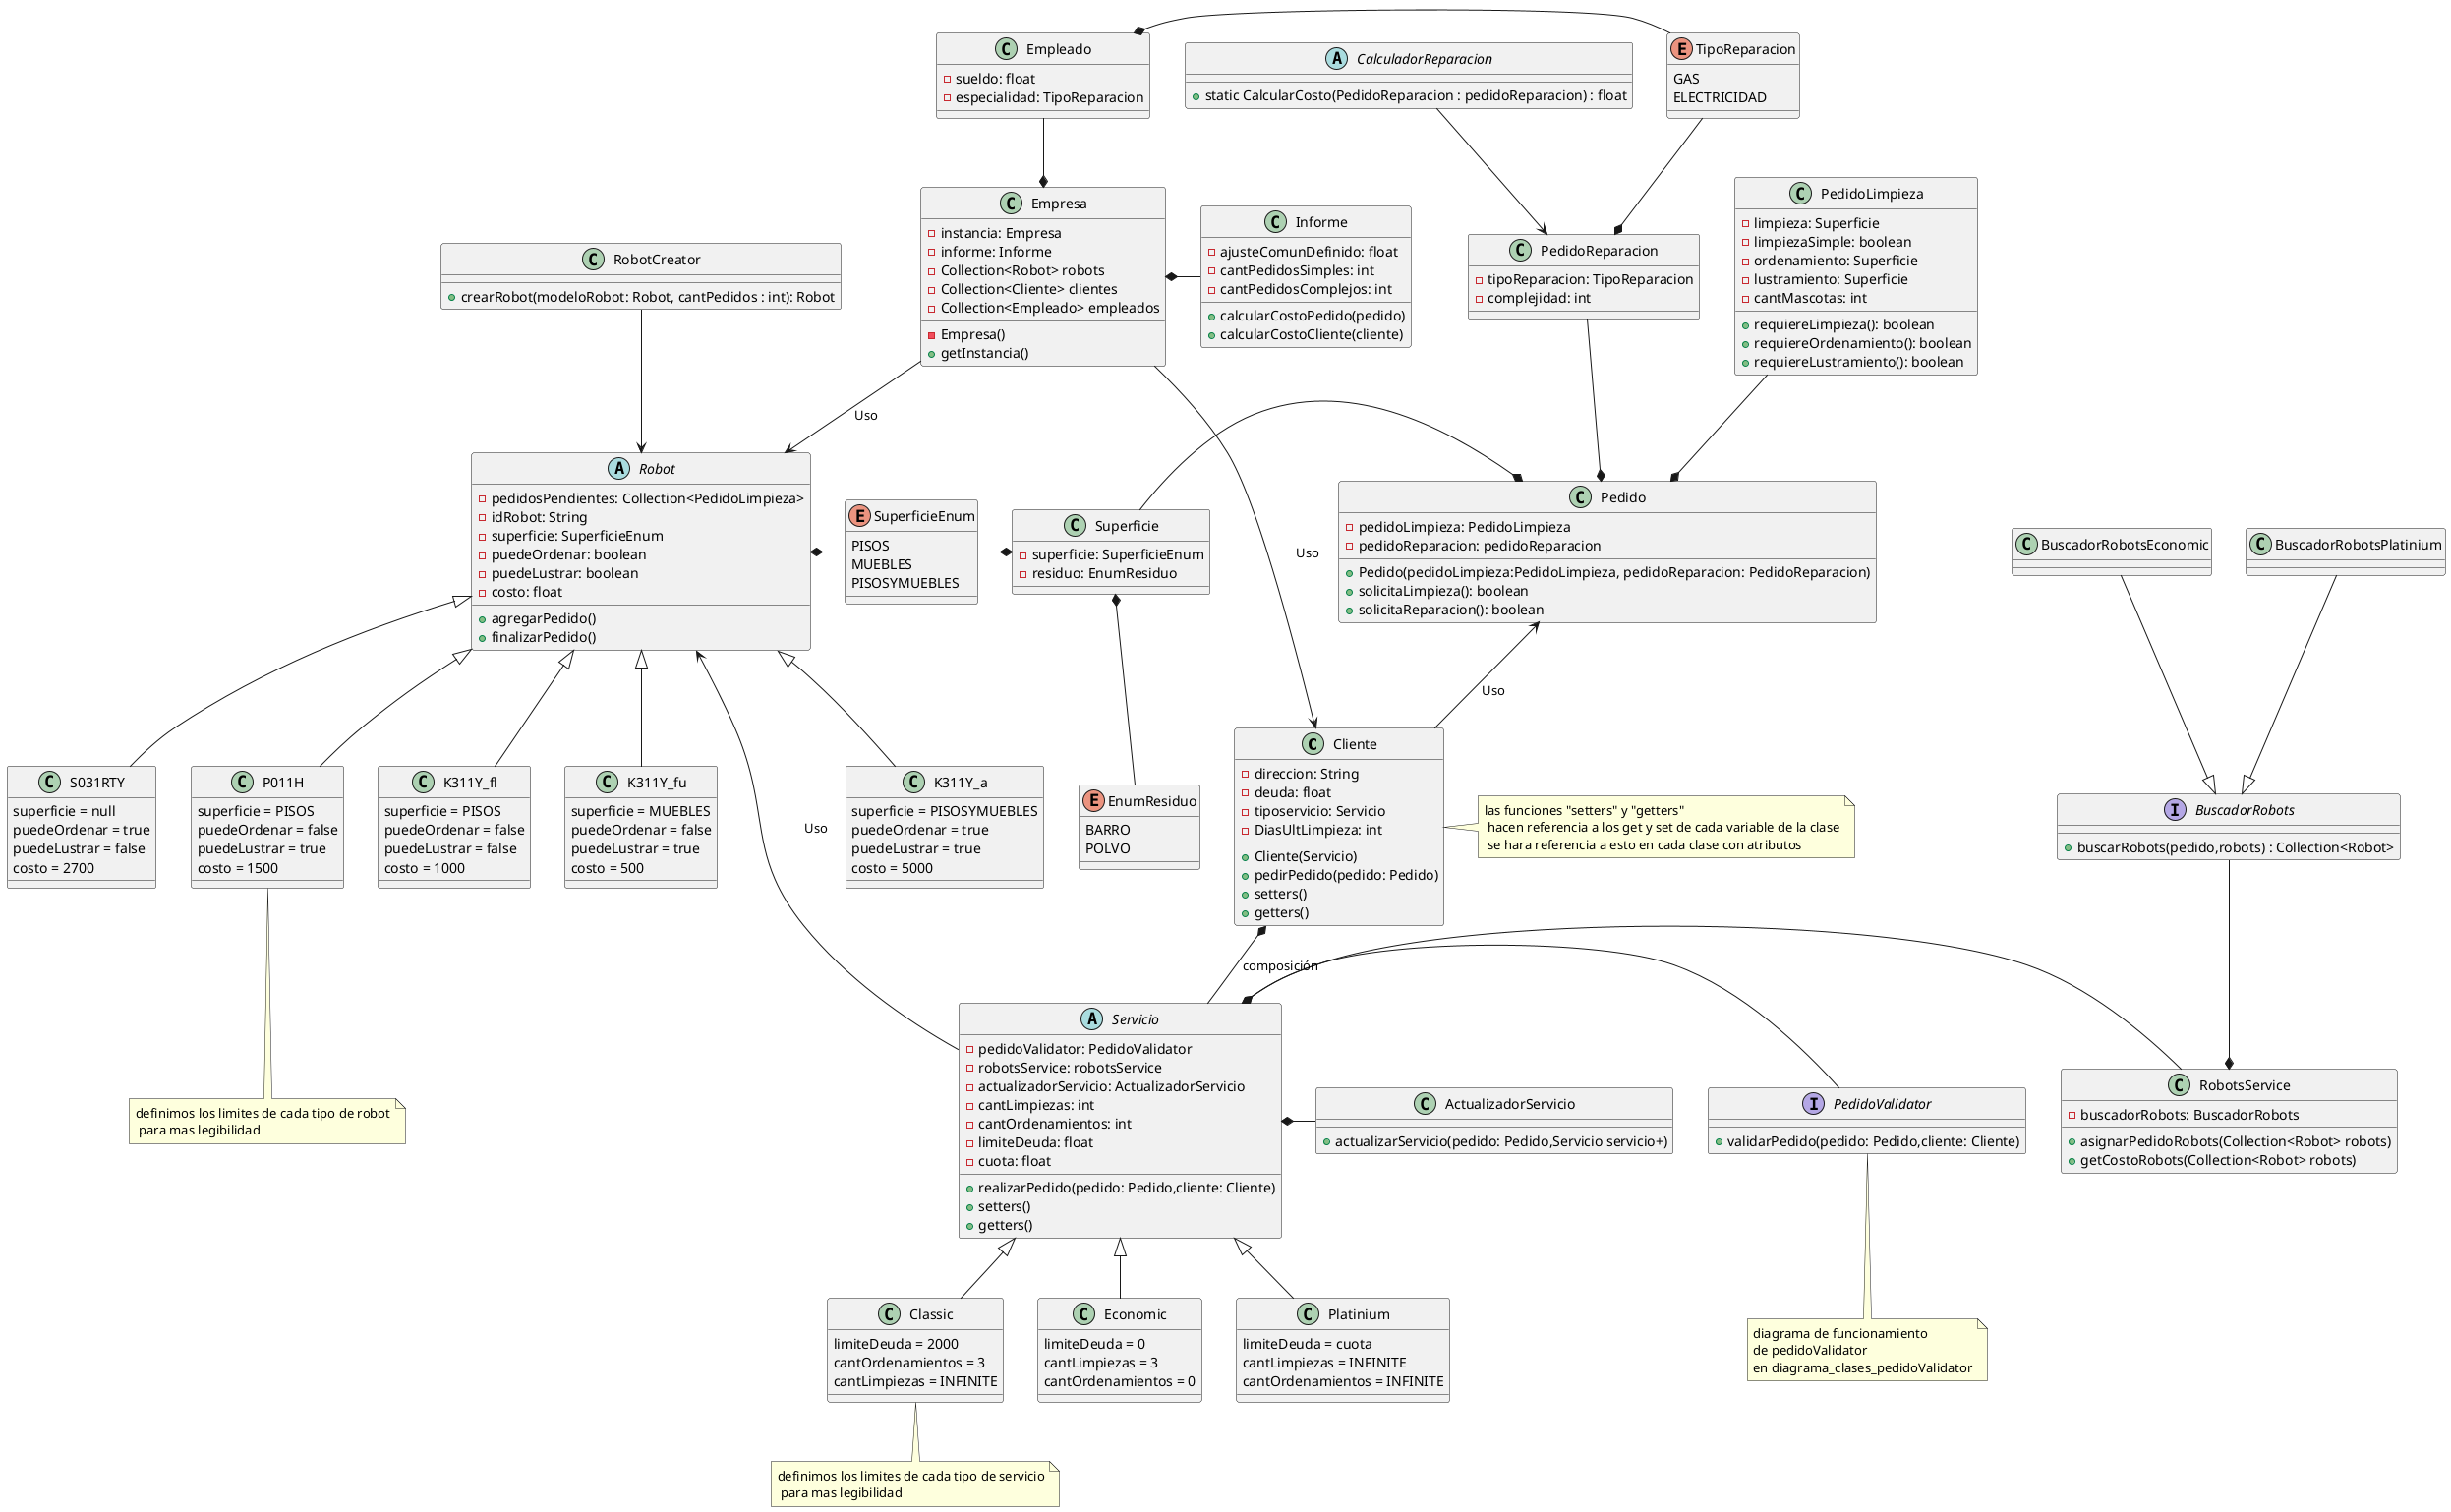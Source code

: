 @startuml
'https://plantuml.com/class-diagram


class Cliente{
-direccion: String
-deuda: float
-tiposervicio: Servicio
-DiasUltLimpieza: int

+Cliente(Servicio)
+pedirPedido(pedido: Pedido)
+setters()
+getters()
}

class Empresa{
-instancia: Empresa
-informe: Informe
-Collection<Robot> robots
-Collection<Cliente> clientes
-Collection<Empleado> empleados

-Empresa()
+getInstancia()
}

class Informe{
    -ajusteComunDefinido: float
    -cantPedidosSimples: int
    -cantPedidosComplejos: int

    +calcularCostoPedido(pedido)
    +calcularCostoCliente(cliente)
}


abstract class Servicio{
- pedidoValidator: PedidoValidator
- robotsService: robotsService
- actualizadorServicio: ActualizadorServicio
- cantLimpiezas: int
- cantOrdenamientos: int
- limiteDeuda: float
-cuota: float

+realizarPedido(pedido: Pedido,cliente: Cliente)
+setters()
+getters()
}

abstract class Robot{
- pedidosPendientes: Collection<PedidoLimpieza>
- idRobot: String
- superficie: SuperficieEnum
- puedeOrdenar: boolean
- puedeLustrar: boolean
- costo: float

+agregarPedido()
+finalizarPedido()
}

class K311Y_fl{
 superficie = PISOS
 puedeOrdenar = false
 puedeLustrar = false
 costo = 1000
}
class K311Y_fu{
superficie = MUEBLES
 puedeOrdenar = false
 puedeLustrar = true
 costo = 500
}
class P011H{
superficie = PISOS
 puedeOrdenar = false
 puedeLustrar = true
 costo = 1500
}
class K311Y_a{
 superficie = PISOSYMUEBLES
 puedeOrdenar = true
 puedeLustrar = true
 costo = 5000
}
class S031RTY{
superficie = null
 puedeOrdenar = true
 puedeLustrar = false
 costo = 2700
}

class ActualizadorServicio{
+actualizarServicio(pedido: Pedido,Servicio servicio+)
}

class Platinium{
limiteDeuda = cuota
cantLimpiezas = INFINITE
cantOrdenamientos = INFINITE
}
class Classic{
limiteDeuda = 2000
cantOrdenamientos = 3
cantLimpiezas = INFINITE
}

class Economic{
limiteDeuda = 0
cantLimpiezas = 3
cantOrdenamientos = 0
}

class RobotCreator{
    +crearRobot(modeloRobot: Robot, cantPedidos : int): Robot
}


class RobotsService{
    -buscadorRobots: BuscadorRobots
    +asignarPedidoRobots(Collection<Robot> robots)
    +getCostoRobots(Collection<Robot> robots)
}

interface BuscadorRobots{
+buscarRobots(pedido,robots) : Collection<Robot>
}

class BuscadorRobotsEconomic{

}

class BuscadorRobotsPlatinium{
}

class Pedido{
-pedidoLimpieza: PedidoLimpieza
-pedidoReparacion: pedidoReparacion
+Pedido(pedidoLimpieza:PedidoLimpieza, pedidoReparacion: PedidoReparacion)
+solicitaLimpieza(): boolean
+solicitaReparacion(): boolean
}

class PedidoLimpieza{
- limpieza: Superficie
- limpiezaSimple: boolean
- ordenamiento: Superficie
- lustramiento: Superficie
- cantMascotas: int

+requiereLimpieza(): boolean
+requiereOrdenamiento(): boolean
+requiereLustramiento(): boolean
}

class PedidoReparacion{
    -tipoReparacion: TipoReparacion
    -complejidad: int
}

class Empleado{
    -sueldo: float
    -especialidad: TipoReparacion
}

enum TipoReparacion{
GAS
ELECTRICIDAD
}

abstract class CalculadorReparacion{
+static CalcularCosto(PedidoReparacion : pedidoReparacion) : float
}

enum SuperficieEnum{
PISOS
MUEBLES
PISOSYMUEBLES
}

enum EnumResiduo{
BARRO
POLVO
}

class Superficie{
- superficie: SuperficieEnum
- residuo: EnumResiduo
}

Robot <|-- K311Y_fl
Robot <|-- K311Y_fu
Robot <|-- P011H
Robot <|-- K311Y_a
Robot <|-- S031RTY

Servicio <|-- Platinium
Servicio <|-- Classic
Servicio <|-- Economic

interface PedidoValidator{
+validarPedido(pedido: Pedido,cliente: Cliente)
}

Robot <-- Servicio : Uso
PedidoValidator -left-* Servicio
ActualizadorServicio -left-* Servicio
RobotsService -left-* Servicio
Pedido <--  Cliente : Uso

RobotCreator --> Robot
RobotsService *-up- BuscadorRobots
BuscadorRobots <|-up- BuscadorRobotsEconomic
BuscadorRobots <|-up- BuscadorRobotsPlatinium

Cliente <-up- Empresa  : Uso

Robot <-up-  Empresa : Uso

Cliente *--  Servicio : composición
Superficie *-- EnumResiduo

Superficie *-left- SuperficieEnum
Robot *-right- SuperficieEnum
Pedido *-left- Superficie

Empresa *-right- Informe

Pedido *-up- PedidoLimpieza
Pedido *-up- PedidoReparacion
PedidoReparacion *-up- TipoReparacion
Empleado *-right- TipoReparacion
Empresa *-up- Empleado

CalculadorReparacion --> PedidoReparacion
note bottom of Classic : definimos los limites de cada tipo de servicio\n para mas legibilidad
note bottom of P011H : definimos los limites de cada tipo de robot\n para mas legibilidad
note right of Cliente : las funciones "setters" y "getters" \n hacen referencia a los get y set de cada variable de la clase\n se hara referencia a esto en cada clase con atributos
note bottom of PedidoValidator
diagrama de funcionamiento
de pedidoValidator
en diagrama_clases_pedidoValidator
end note
@enduml